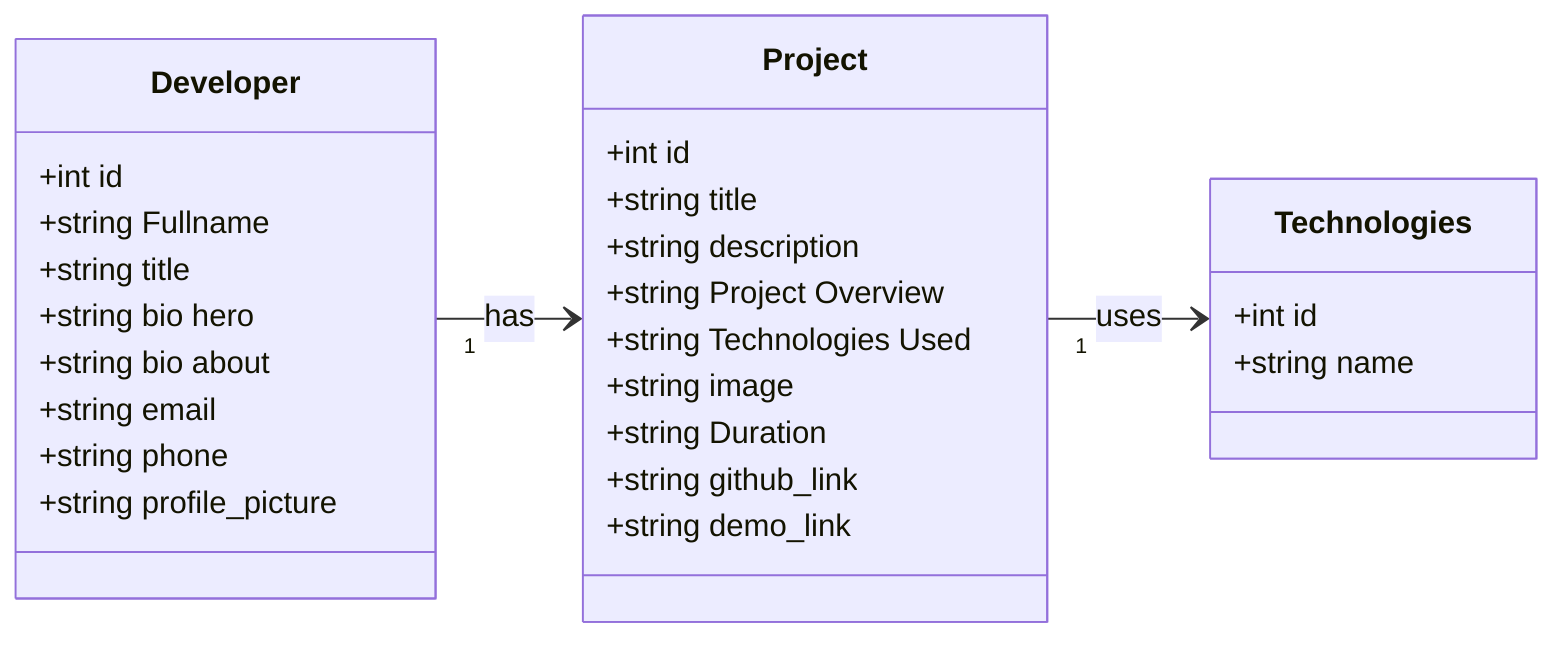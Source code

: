 classDiagram
    direction LR

    class Developer {
        +int id
        +string Fullname
        +string title
        +string bio hero
        +string bio about
        +string email
        +string phone
        +string profile_picture
    }

    class Project {
        +int id
        +string title
        +string description
        +string Project Overview
        +string Technologies Used
        +string image
        +string Duration
        +string github_link
        +string demo_link

    }

    class Technologies {
        +int id
        +string name
    }

    %% Relationships
    Developer "1" --> "" Project : has
    Project "1" --> "" Technologies : uses